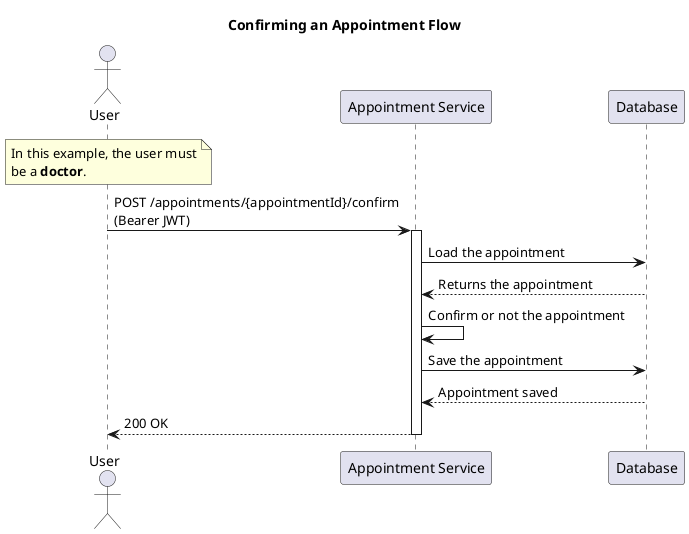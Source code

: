 @startuml confirmation_appointment

title Confirming an Appointment Flow

actor "User" as user
participant "Appointment Service" as appointment_service
participant "Database" as database

note over user
In this example, the user must
be a **doctor**.
end note

user -> appointment_service: POST /appointments/{appointmentId}/confirm\n(Bearer JWT)

activate appointment_service
appointment_service -> database: Load the appointment
database --> appointment_service: Returns the appointment
appointment_service -> appointment_service: Confirm or not the appointment
appointment_service -> database: Save the appointment
database --> appointment_service: Appointment saved
appointment_service --> user: 200 OK
deactivate appointment_service


@enduml
